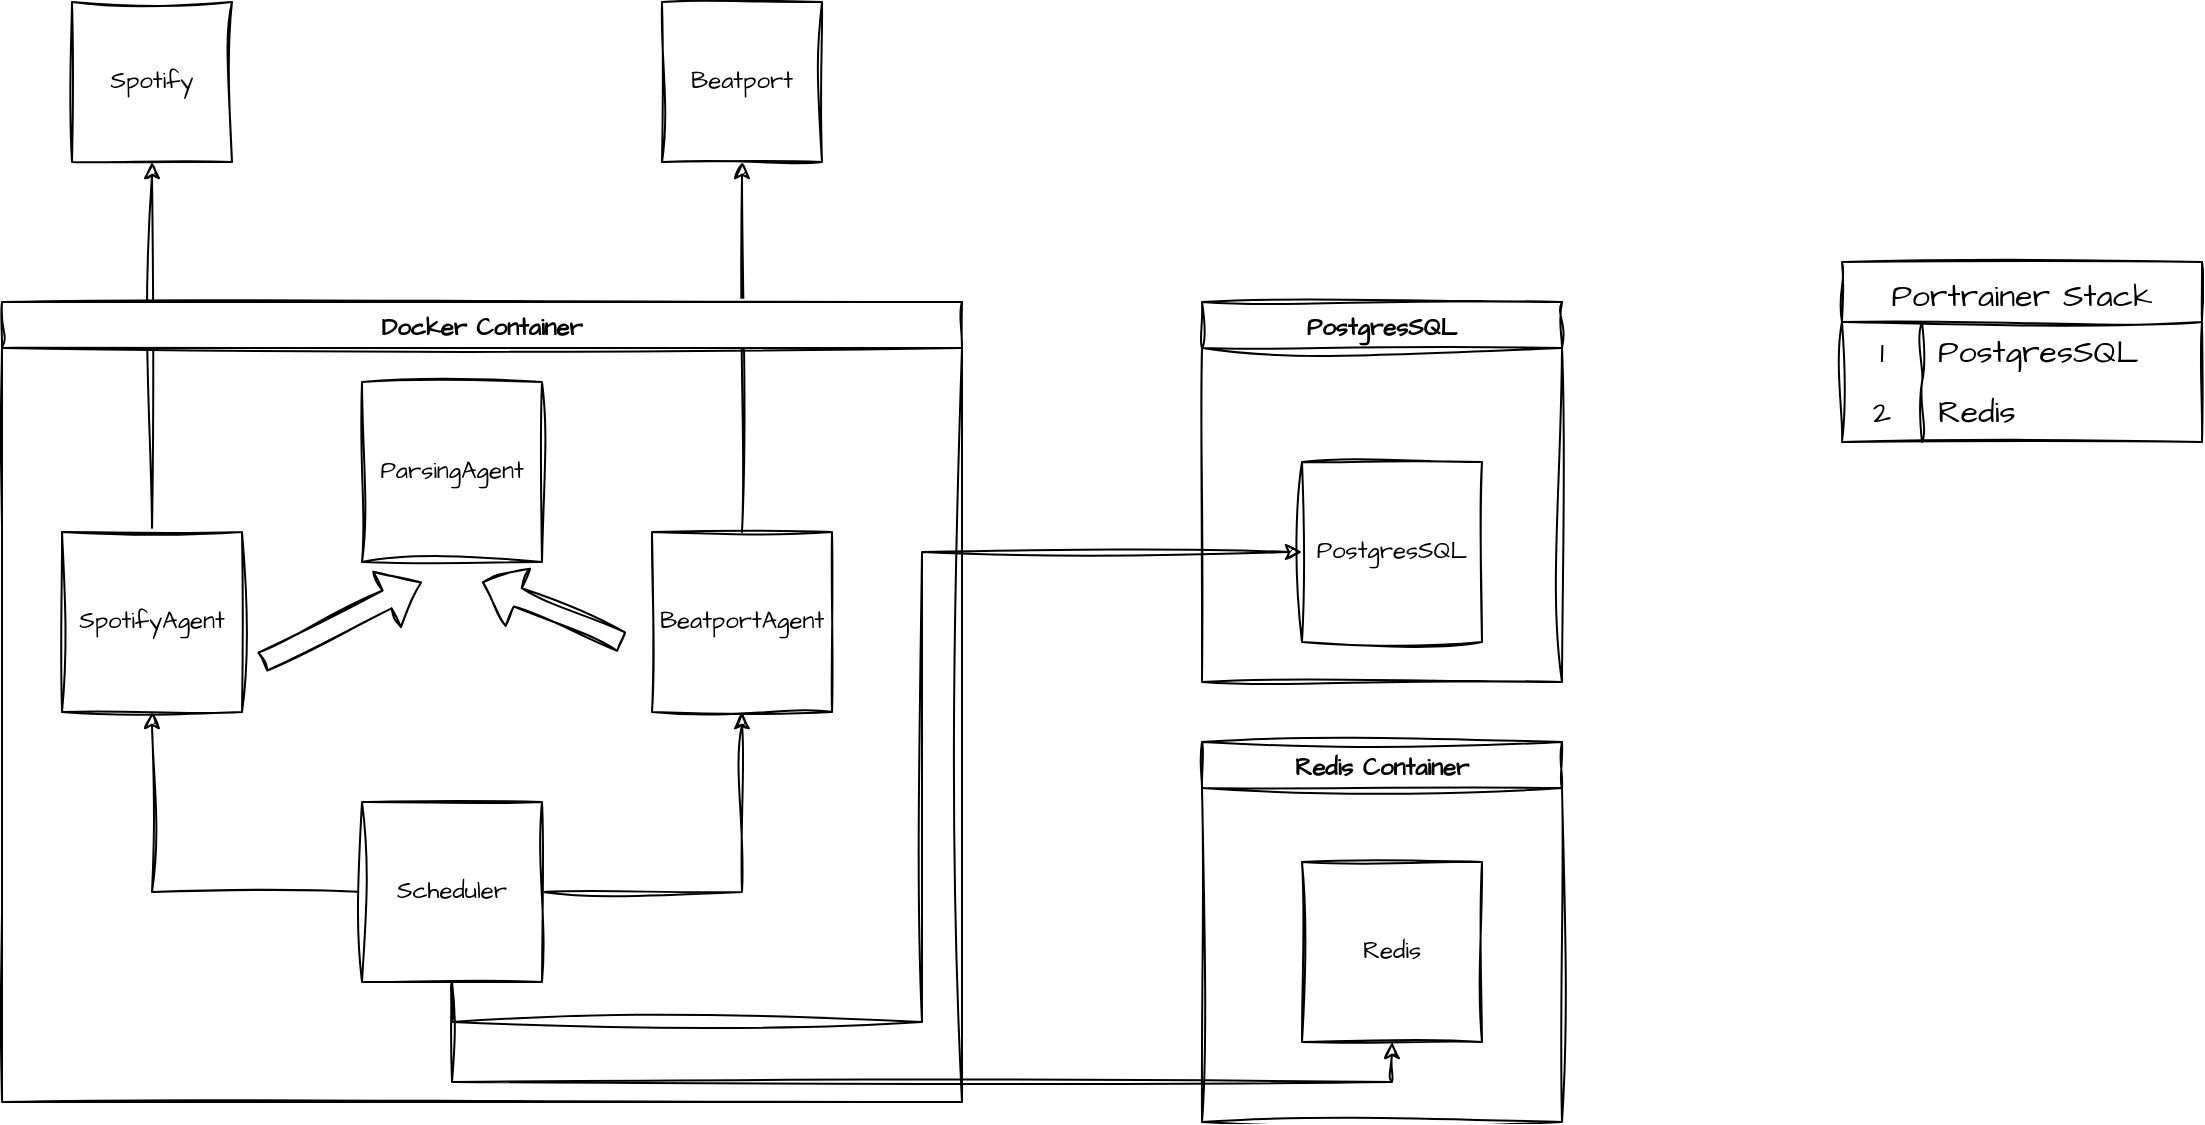 <mxfile version="24.6.4" type="device">
  <diagram name="Seite-1" id="akfdi1jxT7_QxG6iWRFd">
    <mxGraphModel dx="1434" dy="844" grid="1" gridSize="10" guides="1" tooltips="1" connect="1" arrows="1" fold="1" page="1" pageScale="1" pageWidth="827" pageHeight="1169" math="0" shadow="0">
      <root>
        <mxCell id="0" />
        <mxCell id="1" parent="0" />
        <mxCell id="z-KQ5tycUy2UsjY87USo-1" value="Spotify" style="whiteSpace=wrap;html=1;aspect=fixed;sketch=1;hachureGap=4;jiggle=2;curveFitting=1;fontFamily=Architects Daughter;fontSource=https%3A%2F%2Ffonts.googleapis.com%2Fcss%3Ffamily%3DArchitects%2BDaughter;" parent="1" vertex="1">
          <mxGeometry x="55" y="60" width="80" height="80" as="geometry" />
        </mxCell>
        <mxCell id="z-KQ5tycUy2UsjY87USo-2" value="Beatport" style="whiteSpace=wrap;html=1;aspect=fixed;sketch=1;hachureGap=4;jiggle=2;curveFitting=1;fontFamily=Architects Daughter;fontSource=https%3A%2F%2Ffonts.googleapis.com%2Fcss%3Ffamily%3DArchitects%2BDaughter;" parent="1" vertex="1">
          <mxGeometry x="350" y="60" width="80" height="80" as="geometry" />
        </mxCell>
        <mxCell id="z-KQ5tycUy2UsjY87USo-9" style="edgeStyle=orthogonalEdgeStyle;rounded=0;sketch=1;hachureGap=4;jiggle=2;curveFitting=1;orthogonalLoop=1;jettySize=auto;html=1;fontFamily=Architects Daughter;fontSource=https%3A%2F%2Ffonts.googleapis.com%2Fcss%3Ffamily%3DArchitects%2BDaughter;" parent="1" source="z-KQ5tycUy2UsjY87USo-5" target="z-KQ5tycUy2UsjY87USo-1" edge="1">
          <mxGeometry relative="1" as="geometry" />
        </mxCell>
        <mxCell id="z-KQ5tycUy2UsjY87USo-10" style="edgeStyle=orthogonalEdgeStyle;rounded=0;sketch=1;hachureGap=4;jiggle=2;curveFitting=1;orthogonalLoop=1;jettySize=auto;html=1;fontFamily=Architects Daughter;fontSource=https%3A%2F%2Ffonts.googleapis.com%2Fcss%3Ffamily%3DArchitects%2BDaughter;" parent="1" source="z-KQ5tycUy2UsjY87USo-6" target="z-KQ5tycUy2UsjY87USo-2" edge="1">
          <mxGeometry relative="1" as="geometry" />
        </mxCell>
        <mxCell id="z-KQ5tycUy2UsjY87USo-20" value="Docker Container" style="swimlane;sketch=1;hachureGap=4;jiggle=2;curveFitting=1;fontFamily=Architects Daughter;fontSource=https%3A%2F%2Ffonts.googleapis.com%2Fcss%3Ffamily%3DArchitects%2BDaughter;" parent="1" vertex="1">
          <mxGeometry x="20" y="210" width="480" height="400" as="geometry" />
        </mxCell>
        <mxCell id="z-KQ5tycUy2UsjY87USo-5" value="SpotifyAgent" style="whiteSpace=wrap;html=1;aspect=fixed;sketch=1;hachureGap=4;jiggle=2;curveFitting=1;fontFamily=Architects Daughter;fontSource=https%3A%2F%2Ffonts.googleapis.com%2Fcss%3Ffamily%3DArchitects%2BDaughter;" parent="z-KQ5tycUy2UsjY87USo-20" vertex="1">
          <mxGeometry x="30" y="115" width="90" height="90" as="geometry" />
        </mxCell>
        <mxCell id="z-KQ5tycUy2UsjY87USo-6" value="BeatportAgent" style="whiteSpace=wrap;html=1;aspect=fixed;sketch=1;hachureGap=4;jiggle=2;curveFitting=1;fontFamily=Architects Daughter;fontSource=https%3A%2F%2Ffonts.googleapis.com%2Fcss%3Ffamily%3DArchitects%2BDaughter;" parent="z-KQ5tycUy2UsjY87USo-20" vertex="1">
          <mxGeometry x="325" y="115" width="90" height="90" as="geometry" />
        </mxCell>
        <mxCell id="z-KQ5tycUy2UsjY87USo-3" value="ParsingAgent" style="whiteSpace=wrap;html=1;aspect=fixed;sketch=1;hachureGap=4;jiggle=2;curveFitting=1;fontFamily=Architects Daughter;fontSource=https%3A%2F%2Ffonts.googleapis.com%2Fcss%3Ffamily%3DArchitects%2BDaughter;" parent="z-KQ5tycUy2UsjY87USo-20" vertex="1">
          <mxGeometry x="180" y="40" width="90" height="90" as="geometry" />
        </mxCell>
        <mxCell id="z-KQ5tycUy2UsjY87USo-14" value="" style="shape=flexArrow;endArrow=classic;html=1;rounded=0;sketch=1;hachureGap=4;jiggle=2;curveFitting=1;fontFamily=Architects Daughter;fontSource=https%3A%2F%2Ffonts.googleapis.com%2Fcss%3Ffamily%3DArchitects%2BDaughter;" parent="z-KQ5tycUy2UsjY87USo-20" edge="1">
          <mxGeometry width="50" height="50" relative="1" as="geometry">
            <mxPoint x="130" y="180" as="sourcePoint" />
            <mxPoint x="210" y="140" as="targetPoint" />
          </mxGeometry>
        </mxCell>
        <mxCell id="z-KQ5tycUy2UsjY87USo-15" value="" style="shape=flexArrow;endArrow=classic;html=1;rounded=0;sketch=1;hachureGap=4;jiggle=2;curveFitting=1;fontFamily=Architects Daughter;fontSource=https%3A%2F%2Ffonts.googleapis.com%2Fcss%3Ffamily%3DArchitects%2BDaughter;" parent="z-KQ5tycUy2UsjY87USo-20" edge="1">
          <mxGeometry width="50" height="50" relative="1" as="geometry">
            <mxPoint x="310" y="170" as="sourcePoint" />
            <mxPoint x="240" y="140" as="targetPoint" />
          </mxGeometry>
        </mxCell>
        <mxCell id="z-KQ5tycUy2UsjY87USo-24" style="edgeStyle=orthogonalEdgeStyle;rounded=0;sketch=1;hachureGap=4;jiggle=2;curveFitting=1;orthogonalLoop=1;jettySize=auto;html=1;entryX=0.5;entryY=1;entryDx=0;entryDy=0;fontFamily=Architects Daughter;fontSource=https%3A%2F%2Ffonts.googleapis.com%2Fcss%3Ffamily%3DArchitects%2BDaughter;" parent="z-KQ5tycUy2UsjY87USo-20" source="z-KQ5tycUy2UsjY87USo-23" target="z-KQ5tycUy2UsjY87USo-5" edge="1">
          <mxGeometry relative="1" as="geometry" />
        </mxCell>
        <mxCell id="z-KQ5tycUy2UsjY87USo-25" style="edgeStyle=orthogonalEdgeStyle;rounded=0;sketch=1;hachureGap=4;jiggle=2;curveFitting=1;orthogonalLoop=1;jettySize=auto;html=1;entryX=0.5;entryY=1;entryDx=0;entryDy=0;fontFamily=Architects Daughter;fontSource=https%3A%2F%2Ffonts.googleapis.com%2Fcss%3Ffamily%3DArchitects%2BDaughter;" parent="z-KQ5tycUy2UsjY87USo-20" source="z-KQ5tycUy2UsjY87USo-23" target="z-KQ5tycUy2UsjY87USo-6" edge="1">
          <mxGeometry relative="1" as="geometry" />
        </mxCell>
        <mxCell id="z-KQ5tycUy2UsjY87USo-23" value="Scheduler" style="whiteSpace=wrap;html=1;aspect=fixed;sketch=1;hachureGap=4;jiggle=2;curveFitting=1;fontFamily=Architects Daughter;fontSource=https%3A%2F%2Ffonts.googleapis.com%2Fcss%3Ffamily%3DArchitects%2BDaughter;" parent="z-KQ5tycUy2UsjY87USo-20" vertex="1">
          <mxGeometry x="180" y="250" width="90" height="90" as="geometry" />
        </mxCell>
        <mxCell id="z-KQ5tycUy2UsjY87USo-21" value="PostgresSQL" style="swimlane;sketch=1;hachureGap=4;jiggle=2;curveFitting=1;fontFamily=Architects Daughter;fontSource=https%3A%2F%2Ffonts.googleapis.com%2Fcss%3Ffamily%3DArchitects%2BDaughter;" parent="1" vertex="1">
          <mxGeometry x="620" y="210" width="180" height="190" as="geometry" />
        </mxCell>
        <mxCell id="z-KQ5tycUy2UsjY87USo-22" value="PostgresSQL" style="whiteSpace=wrap;html=1;aspect=fixed;sketch=1;hachureGap=4;jiggle=2;curveFitting=1;fontFamily=Architects Daughter;fontSource=https%3A%2F%2Ffonts.googleapis.com%2Fcss%3Ffamily%3DArchitects%2BDaughter;" parent="z-KQ5tycUy2UsjY87USo-21" vertex="1">
          <mxGeometry x="50" y="80" width="90" height="90" as="geometry" />
        </mxCell>
        <mxCell id="z-KQ5tycUy2UsjY87USo-26" style="edgeStyle=orthogonalEdgeStyle;rounded=0;sketch=1;hachureGap=4;jiggle=2;curveFitting=1;orthogonalLoop=1;jettySize=auto;html=1;entryX=0;entryY=0.5;entryDx=0;entryDy=0;fontFamily=Architects Daughter;fontSource=https%3A%2F%2Ffonts.googleapis.com%2Fcss%3Ffamily%3DArchitects%2BDaughter;exitX=0.5;exitY=1;exitDx=0;exitDy=0;" parent="1" source="z-KQ5tycUy2UsjY87USo-23" target="z-KQ5tycUy2UsjY87USo-22" edge="1">
          <mxGeometry relative="1" as="geometry" />
        </mxCell>
        <mxCell id="T1cpOzQ4aqeHxfKP7WBx-3" value="Portrainer Stack" style="shape=table;startSize=30;container=1;collapsible=0;childLayout=tableLayout;fixedRows=1;rowLines=0;fontStyle=0;strokeColor=default;fontSize=16;sketch=1;hachureGap=4;jiggle=2;curveFitting=1;fontFamily=Architects Daughter;fontSource=https%3A%2F%2Ffonts.googleapis.com%2Fcss%3Ffamily%3DArchitects%2BDaughter;" parent="1" vertex="1">
          <mxGeometry x="940" y="190" width="180" height="90" as="geometry" />
        </mxCell>
        <mxCell id="T1cpOzQ4aqeHxfKP7WBx-4" value="" style="shape=tableRow;horizontal=0;startSize=0;swimlaneHead=0;swimlaneBody=0;top=0;left=0;bottom=0;right=0;collapsible=0;dropTarget=0;fillColor=none;points=[[0,0.5],[1,0.5]];portConstraint=eastwest;strokeColor=inherit;fontSize=16;sketch=1;hachureGap=4;jiggle=2;curveFitting=1;fontFamily=Architects Daughter;fontSource=https%3A%2F%2Ffonts.googleapis.com%2Fcss%3Ffamily%3DArchitects%2BDaughter;" parent="T1cpOzQ4aqeHxfKP7WBx-3" vertex="1">
          <mxGeometry y="30" width="180" height="30" as="geometry" />
        </mxCell>
        <mxCell id="T1cpOzQ4aqeHxfKP7WBx-5" value="1" style="shape=partialRectangle;html=1;whiteSpace=wrap;connectable=0;fillColor=none;top=0;left=0;bottom=0;right=0;overflow=hidden;pointerEvents=1;strokeColor=inherit;fontSize=16;sketch=1;hachureGap=4;jiggle=2;curveFitting=1;fontFamily=Architects Daughter;fontSource=https%3A%2F%2Ffonts.googleapis.com%2Fcss%3Ffamily%3DArchitects%2BDaughter;" parent="T1cpOzQ4aqeHxfKP7WBx-4" vertex="1">
          <mxGeometry width="40" height="30" as="geometry">
            <mxRectangle width="40" height="30" as="alternateBounds" />
          </mxGeometry>
        </mxCell>
        <mxCell id="T1cpOzQ4aqeHxfKP7WBx-6" value="PostgresSQL" style="shape=partialRectangle;html=1;whiteSpace=wrap;connectable=0;fillColor=none;top=0;left=0;bottom=0;right=0;align=left;spacingLeft=6;overflow=hidden;strokeColor=inherit;fontSize=16;sketch=1;hachureGap=4;jiggle=2;curveFitting=1;fontFamily=Architects Daughter;fontSource=https%3A%2F%2Ffonts.googleapis.com%2Fcss%3Ffamily%3DArchitects%2BDaughter;" parent="T1cpOzQ4aqeHxfKP7WBx-4" vertex="1">
          <mxGeometry x="40" width="140" height="30" as="geometry">
            <mxRectangle width="140" height="30" as="alternateBounds" />
          </mxGeometry>
        </mxCell>
        <mxCell id="T1cpOzQ4aqeHxfKP7WBx-7" value="" style="shape=tableRow;horizontal=0;startSize=0;swimlaneHead=0;swimlaneBody=0;top=0;left=0;bottom=0;right=0;collapsible=0;dropTarget=0;fillColor=none;points=[[0,0.5],[1,0.5]];portConstraint=eastwest;strokeColor=inherit;fontSize=16;sketch=1;hachureGap=4;jiggle=2;curveFitting=1;fontFamily=Architects Daughter;fontSource=https%3A%2F%2Ffonts.googleapis.com%2Fcss%3Ffamily%3DArchitects%2BDaughter;" parent="T1cpOzQ4aqeHxfKP7WBx-3" vertex="1">
          <mxGeometry y="60" width="180" height="30" as="geometry" />
        </mxCell>
        <mxCell id="T1cpOzQ4aqeHxfKP7WBx-8" value="2" style="shape=partialRectangle;html=1;whiteSpace=wrap;connectable=0;fillColor=none;top=0;left=0;bottom=0;right=0;overflow=hidden;strokeColor=inherit;fontSize=16;sketch=1;hachureGap=4;jiggle=2;curveFitting=1;fontFamily=Architects Daughter;fontSource=https%3A%2F%2Ffonts.googleapis.com%2Fcss%3Ffamily%3DArchitects%2BDaughter;" parent="T1cpOzQ4aqeHxfKP7WBx-7" vertex="1">
          <mxGeometry width="40" height="30" as="geometry">
            <mxRectangle width="40" height="30" as="alternateBounds" />
          </mxGeometry>
        </mxCell>
        <mxCell id="T1cpOzQ4aqeHxfKP7WBx-9" value="Redis" style="shape=partialRectangle;html=1;whiteSpace=wrap;connectable=0;fillColor=none;top=0;left=0;bottom=0;right=0;align=left;spacingLeft=6;overflow=hidden;strokeColor=inherit;fontSize=16;sketch=1;hachureGap=4;jiggle=2;curveFitting=1;fontFamily=Architects Daughter;fontSource=https%3A%2F%2Ffonts.googleapis.com%2Fcss%3Ffamily%3DArchitects%2BDaughter;" parent="T1cpOzQ4aqeHxfKP7WBx-7" vertex="1">
          <mxGeometry x="40" width="140" height="30" as="geometry">
            <mxRectangle width="140" height="30" as="alternateBounds" />
          </mxGeometry>
        </mxCell>
        <mxCell id="xgtfddenamC9Ixzy8Lxb-1" value="Redis Container" style="swimlane;sketch=1;hachureGap=4;jiggle=2;curveFitting=1;fontFamily=Architects Daughter;fontSource=https%3A%2F%2Ffonts.googleapis.com%2Fcss%3Ffamily%3DArchitects%2BDaughter;" vertex="1" parent="1">
          <mxGeometry x="620" y="430" width="180" height="190" as="geometry" />
        </mxCell>
        <mxCell id="T1cpOzQ4aqeHxfKP7WBx-1" value="Redis" style="whiteSpace=wrap;html=1;aspect=fixed;sketch=1;hachureGap=4;jiggle=2;curveFitting=1;fontFamily=Architects Daughter;fontSource=https%3A%2F%2Ffonts.googleapis.com%2Fcss%3Ffamily%3DArchitects%2BDaughter;" parent="xgtfddenamC9Ixzy8Lxb-1" vertex="1">
          <mxGeometry x="50" y="60" width="90" height="90" as="geometry" />
        </mxCell>
        <mxCell id="xgtfddenamC9Ixzy8Lxb-4" style="edgeStyle=orthogonalEdgeStyle;rounded=0;sketch=1;hachureGap=4;jiggle=2;curveFitting=1;orthogonalLoop=1;jettySize=auto;html=1;fontFamily=Architects Daughter;fontSource=https%3A%2F%2Ffonts.googleapis.com%2Fcss%3Ffamily%3DArchitects%2BDaughter;" edge="1" parent="1" source="z-KQ5tycUy2UsjY87USo-23" target="T1cpOzQ4aqeHxfKP7WBx-1">
          <mxGeometry relative="1" as="geometry">
            <Array as="points">
              <mxPoint x="245" y="600" />
              <mxPoint x="715" y="600" />
            </Array>
          </mxGeometry>
        </mxCell>
      </root>
    </mxGraphModel>
  </diagram>
</mxfile>
